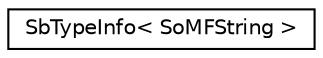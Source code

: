 digraph "Graphical Class Hierarchy"
{
 // LATEX_PDF_SIZE
  edge [fontname="Helvetica",fontsize="10",labelfontname="Helvetica",labelfontsize="10"];
  node [fontname="Helvetica",fontsize="10",shape=record];
  rankdir="LR";
  Node0 [label="SbTypeInfo\< SoMFString \>",height=0.2,width=0.4,color="black", fillcolor="white", style="filled",URL="$structSbTypeInfo_3_01SoMFString_01_4.html",tooltip=" "];
}
